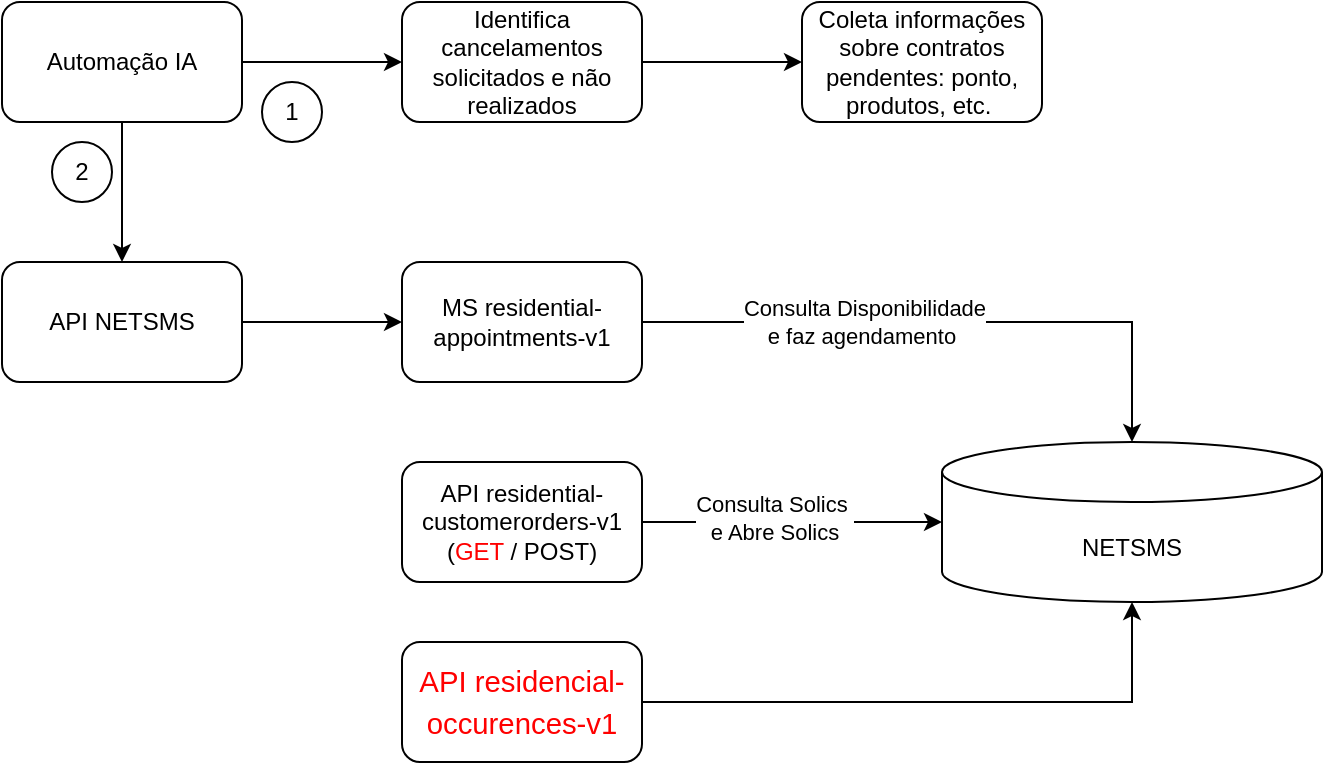 <mxfile version="28.0.7">
  <diagram name="Página-1" id="-WEREGJDPoGElQML3zRY">
    <mxGraphModel dx="1042" dy="527" grid="1" gridSize="10" guides="1" tooltips="1" connect="1" arrows="1" fold="1" page="1" pageScale="1" pageWidth="827" pageHeight="1169" math="0" shadow="0">
      <root>
        <mxCell id="0" />
        <mxCell id="1" parent="0" />
        <mxCell id="MG-Hg0FTZDf2DhjWSsJx-2" value="" style="edgeStyle=orthogonalEdgeStyle;rounded=0;orthogonalLoop=1;jettySize=auto;html=1;" edge="1" parent="1" source="z7zfRWcS-0DXAbNaJO-h-1" target="MG-Hg0FTZDf2DhjWSsJx-1">
          <mxGeometry relative="1" as="geometry" />
        </mxCell>
        <mxCell id="MG-Hg0FTZDf2DhjWSsJx-6" style="edgeStyle=orthogonalEdgeStyle;rounded=0;orthogonalLoop=1;jettySize=auto;html=1;" edge="1" parent="1" source="z7zfRWcS-0DXAbNaJO-h-1" target="z7zfRWcS-0DXAbNaJO-h-15">
          <mxGeometry relative="1" as="geometry" />
        </mxCell>
        <mxCell id="z7zfRWcS-0DXAbNaJO-h-1" value="Automação IA" style="rounded=1;whiteSpace=wrap;html=1;" parent="1" vertex="1">
          <mxGeometry x="40" y="20" width="120" height="60" as="geometry" />
        </mxCell>
        <mxCell id="z7zfRWcS-0DXAbNaJO-h-3" value="API&amp;nbsp;&lt;span style=&quot;background-color: transparent; color: light-dark(rgb(0, 0, 0), rgb(255, 255, 255));&quot; data-olk-copy-source=&quot;MessageBody&quot;&gt;residential-customerorders-v1 (&lt;font style=&quot;color: rgb(255, 0, 0);&quot;&gt;GET&lt;/font&gt; / POST)&lt;/span&gt;" style="rounded=1;whiteSpace=wrap;html=1;" parent="1" vertex="1">
          <mxGeometry x="240" y="250" width="120" height="60" as="geometry" />
        </mxCell>
        <mxCell id="z7zfRWcS-0DXAbNaJO-h-4" value="NETSMS" style="shape=cylinder3;whiteSpace=wrap;html=1;boundedLbl=1;backgroundOutline=1;size=15;" parent="1" vertex="1">
          <mxGeometry x="510" y="240" width="190" height="80" as="geometry" />
        </mxCell>
        <mxCell id="z7zfRWcS-0DXAbNaJO-h-9" value="MS&amp;nbsp;&lt;span data-olk-copy-source=&quot;MessageBody&quot;&gt;residential-appointments-v1&lt;/span&gt;" style="rounded=1;whiteSpace=wrap;html=1;" parent="1" vertex="1">
          <mxGeometry x="240" y="150" width="120" height="60" as="geometry" />
        </mxCell>
        <mxCell id="MG-Hg0FTZDf2DhjWSsJx-8" style="edgeStyle=orthogonalEdgeStyle;rounded=0;orthogonalLoop=1;jettySize=auto;html=1;entryX=0;entryY=0.5;entryDx=0;entryDy=0;" edge="1" parent="1" source="z7zfRWcS-0DXAbNaJO-h-15" target="z7zfRWcS-0DXAbNaJO-h-9">
          <mxGeometry relative="1" as="geometry" />
        </mxCell>
        <mxCell id="z7zfRWcS-0DXAbNaJO-h-15" value="API NETSMS" style="rounded=1;whiteSpace=wrap;html=1;" parent="1" vertex="1">
          <mxGeometry x="40" y="150" width="120" height="60" as="geometry" />
        </mxCell>
        <mxCell id="z7zfRWcS-0DXAbNaJO-h-19" value="&lt;span style=&quot;accent-color: auto; place-content: normal; place-items: normal; place-self: auto; alignment-baseline: auto; anchor-name: none; anchor-scope: none; animation: 0s ease 0s 1 normal none running none; animation-composition: replace; app-region: none; appearance: none; aspect-ratio: auto; backdrop-filter: none; backface-visibility: visible; background: none 0% 0% / auto repeat scroll padding-box border-box rgba(0, 0, 0, 0); background-blend-mode: normal; baseline-shift: 0px; baseline-source: auto; border-image: none 100% / 1 / 0 stretch; border-color: rgb(255, 0, 0); border-collapse: separate; border-end-end-radius: 0px; border-end-start-radius: 0px; border-width: 0px; border-style: none; border-spacing: 0px; border-start-end-radius: 0px; border-start-start-radius: 0px; border-radius: 0px; inset: auto; box-decoration-break: slice; box-shadow: none; box-sizing: content-box; break-after: auto; break-before: auto; break-inside: auto; buffered-rendering: auto; caption-side: top; caret-color: rgb(255, 0, 0); clear: none; clip: auto; clip-path: none; clip-rule: nonzero; color-interpolation: srgb; color-interpolation-filters: linearrgb; color-rendering: auto; color-scheme: normal; columns: auto; column-fill: balance; gap: normal; column-rule: 0px rgb(255, 0, 0); column-span: none; contain: none; contain-intrinsic-block-size: none; contain-intrinsic-size: none; contain-intrinsic-inline-size: none; container: none; content: normal; content-visibility: visible; counter-increment: none; counter-reset: none; counter-set: none; cursor: text; cx: 0px; cy: 0px; d: none; direction: ltr; display: inline; dominant-baseline: auto; dynamic-range-limit: no-limit; empty-cells: show; field-sizing: fixed; fill: rgb(0, 0, 0); fill-opacity: 1; fill-rule: nonzero; filter: none; flex: 0 1 auto; flex-flow: row; float: none; flood-color: rgb(0, 0, 0); flood-opacity: 1; font-family: WordVisi_MSFontService, Calibri, sans-serif; font-feature-settings: normal; font-kerning: none; font-optical-sizing: auto; font-palette: normal; font-size: 14.667px; font-size-adjust: none; font-stretch: 100%; font-synthesis: weight style small-caps; font-variant-ligatures: none; font-variant-numeric: normal; font-variant-east-asian: normal; font-variant-alternates: normal; font-variant-position: normal; font-variant-emoji: normal; font-variation-settings: normal; forced-color-adjust: auto; grid-area: auto; grid: none; height: auto; hyphenate-character: auto; hyphenate-limit-chars: auto; hyphens: manual; image-orientation: from-image; image-rendering: auto; initial-letter: normal; inline-size: auto; inset-block: auto; inset-inline: auto; interactivity: auto; interpolate-size: numeric-only; isolation: auto; lighting-color: rgb(255, 255, 255); line-height: 20.7px; list-style: outside none disc; margin: 0px; marker: none; mask: none; mask-type: luminance; math-depth: 0; math-shift: normal; math-style: normal; max-height: none; max-width: none; min-height: 0px; min-width: 0px; mix-blend-mode: normal; object-fit: fill; object-position: 50% 50%; object-view-box: none; offset: normal; opacity: 1; order: 0; outline: rgb(255, 0, 0) none 0px; outline-offset: 0px; overflow-anchor: auto; overflow-block: visible; overflow-clip-margin: 0px; overflow-inline: visible; overflow-wrap: break-word; overflow: visible; overlay: none; overscroll-behavior-block: auto; overscroll-behavior-inline: auto; overscroll-behavior: auto; padding: 0px; page: auto; paint-order: normal; perspective: none; perspective-origin: 0px 0px; pointer-events: none; position: static; position-anchor: auto; position-area: none; position-try: none; position-visibility: always; print-color-adjust: economy; quotes: auto; r: 0px; reading-flow: normal; reading-order: 0; resize: none; rotate: none; ruby-align: space-around; ruby-position: over; rx: auto; ry: auto; scale: none; scroll-behavior: auto; scroll-initial-target: none; scroll-margin-block: 0px; scroll-margin: 0px; scroll-margin-inline: 0px; scroll-marker-group: none; scroll-padding-block: auto; scroll-padding: auto; scroll-padding-inline: auto; scroll-snap-align: none; scroll-snap-stop: normal; scroll-snap-type: none; scroll-timeline: none; scrollbar-color: auto; scrollbar-gutter: auto; scrollbar-width: auto; shape-image-threshold: 0; shape-margin: 0px; shape-outside: none; shape-rendering: auto; speak: normal; stop-color: rgb(0, 0, 0); stop-opacity: 1; stroke: none; stroke-dasharray: none; stroke-dashoffset: 0px; stroke-linecap: butt; stroke-linejoin: miter; stroke-miterlimit: 4; stroke-opacity: 1; stroke-width: 1px; tab-size: 8; table-layout: auto; text-align: left; text-align-last: auto; text-anchor: start; text-box: normal; text-combine-upright: none; text-decoration-style: solid; text-decoration-color: rgb(255, 0, 0); text-decoration-skip-ink: auto; text-emphasis: none rgb(255, 0, 0); text-emphasis-position: over; text-orientation: mixed; text-overflow: clip; text-rendering: auto; text-shadow: none; text-size-adjust: auto; text-spacing-trim: normal; text-underline-offset: auto; text-underline-position: auto; text-wrap-style: initial; timeline-scope: none; touch-action: auto; transform: none; transform-box: view-box; transform-origin: 0px 0px; transform-style: flat; transition: all; translate: none; unicode-bidi: normal; user-select: text; vector-effect: none; vertical-align: baseline; view-timeline: none; view-transition-class: none; view-transition-name: none; visibility: visible; border-block-end: 0px none rgb(255, 0, 0); border-block-start: 0px none rgb(255, 0, 0); border-inline-end: 0px none rgb(255, 0, 0); -webkit-border-image: none; border-inline-start: 0px none rgb(255, 0, 0); -webkit-box-align: stretch; -webkit-box-decoration-break: slice; -webkit-box-direction: normal; -webkit-box-flex: 0; -webkit-box-ordinal-group: 1; -webkit-box-orient: horizontal; -webkit-box-pack: start; -webkit-font-smoothing: auto; -webkit-line-break: after-white-space; -webkit-line-clamp: none; -webkit-locale: &amp;quot;pt-BR&amp;quot;; block-size: auto; margin-block: 0px; margin-inline: 0px; -webkit-mask-box-image-source: none; -webkit-mask-box-image-slice: 0 fill; -webkit-mask-box-image-width: auto; -webkit-mask-box-image-outset: 0; -webkit-mask-box-image-repeat: stretch; max-block-size: none; max-inline-size: none; min-block-size: 0px; min-inline-size: 0px; padding-block: 0px; padding-inline: 0px; -webkit-rtl-ordering: logical; -webkit-ruby-position: before; -webkit-tap-highlight-color: rgba(0, 0, 0, 0); -webkit-text-combine: none; -webkit-text-fill-color: rgb(255, 0, 0); -webkit-text-orientation: vertical-right; -webkit-text-security: none; -webkit-text-stroke-color: rgb(255, 0, 0); -webkit-user-drag: none; -webkit-user-modify: read-write; -webkit-writing-mode: horizontal-tb; width: auto; will-change: auto; word-break: normal; writing-mode: horizontal-tb; x: 0px; y: 0px; z-index: auto; zoom: 1;&quot; lang=&quot;PT-BR&quot; class=&quot;TextRun  BCX0 SCXO73429835&quot; data-contrast=&quot;none&quot;&gt;&lt;span style=&quot;background-color: inherit;&quot; class=&quot;NormalTextRun  BCX0 SCXO73429835&quot;&gt;&lt;font style=&quot;color: rgb(0, 0, 0);&quot;&gt;API residencial-occurences-v1&lt;/font&gt;&lt;/span&gt;&lt;/span&gt;" style="rounded=1;whiteSpace=wrap;html=1;" parent="1" vertex="1">
          <mxGeometry x="240" y="340" width="120" height="60" as="geometry" />
        </mxCell>
        <mxCell id="MG-Hg0FTZDf2DhjWSsJx-4" value="" style="edgeStyle=orthogonalEdgeStyle;rounded=0;orthogonalLoop=1;jettySize=auto;html=1;" edge="1" parent="1" source="MG-Hg0FTZDf2DhjWSsJx-1" target="MG-Hg0FTZDf2DhjWSsJx-3">
          <mxGeometry relative="1" as="geometry" />
        </mxCell>
        <mxCell id="MG-Hg0FTZDf2DhjWSsJx-1" value="Identifica cancelamentos solicitados e não realizados" style="whiteSpace=wrap;html=1;rounded=1;" vertex="1" parent="1">
          <mxGeometry x="240" y="20" width="120" height="60" as="geometry" />
        </mxCell>
        <mxCell id="MG-Hg0FTZDf2DhjWSsJx-3" value="Coleta informações sobre contratos pendentes: ponto, produtos, etc.&lt;span style=&quot;background-color: transparent; color: light-dark(rgb(0, 0, 0), rgb(255, 255, 255));&quot;&gt;&amp;nbsp;&lt;/span&gt;" style="whiteSpace=wrap;html=1;rounded=1;" vertex="1" parent="1">
          <mxGeometry x="440" y="20" width="120" height="60" as="geometry" />
        </mxCell>
        <mxCell id="MG-Hg0FTZDf2DhjWSsJx-5" value="1" style="ellipse;whiteSpace=wrap;html=1;aspect=fixed;" vertex="1" parent="1">
          <mxGeometry x="170" y="60" width="30" height="30" as="geometry" />
        </mxCell>
        <mxCell id="MG-Hg0FTZDf2DhjWSsJx-7" value="2" style="ellipse;whiteSpace=wrap;html=1;aspect=fixed;" vertex="1" parent="1">
          <mxGeometry x="65" y="90" width="30" height="30" as="geometry" />
        </mxCell>
        <mxCell id="MG-Hg0FTZDf2DhjWSsJx-9" style="edgeStyle=orthogonalEdgeStyle;rounded=0;orthogonalLoop=1;jettySize=auto;html=1;entryX=0.5;entryY=0;entryDx=0;entryDy=0;entryPerimeter=0;" edge="1" parent="1" source="z7zfRWcS-0DXAbNaJO-h-9" target="z7zfRWcS-0DXAbNaJO-h-4">
          <mxGeometry relative="1" as="geometry" />
        </mxCell>
        <mxCell id="MG-Hg0FTZDf2DhjWSsJx-10" value="Consulta Disponibilidade&lt;div&gt;e faz agendamento&amp;nbsp;&lt;/div&gt;" style="edgeLabel;html=1;align=center;verticalAlign=middle;resizable=0;points=[];" vertex="1" connectable="0" parent="MG-Hg0FTZDf2DhjWSsJx-9">
          <mxGeometry x="-0.447" y="-1" relative="1" as="geometry">
            <mxPoint x="26" y="-1" as="offset" />
          </mxGeometry>
        </mxCell>
        <mxCell id="MG-Hg0FTZDf2DhjWSsJx-11" style="edgeStyle=orthogonalEdgeStyle;rounded=0;orthogonalLoop=1;jettySize=auto;html=1;entryX=0;entryY=0.5;entryDx=0;entryDy=0;entryPerimeter=0;" edge="1" parent="1" source="z7zfRWcS-0DXAbNaJO-h-3" target="z7zfRWcS-0DXAbNaJO-h-4">
          <mxGeometry relative="1" as="geometry" />
        </mxCell>
        <mxCell id="MG-Hg0FTZDf2DhjWSsJx-12" value="Consulta Solics&amp;nbsp;&lt;div&gt;e Abre Solics&lt;/div&gt;" style="edgeLabel;html=1;align=center;verticalAlign=middle;resizable=0;points=[];" vertex="1" connectable="0" parent="MG-Hg0FTZDf2DhjWSsJx-11">
          <mxGeometry x="-0.128" y="2" relative="1" as="geometry">
            <mxPoint as="offset" />
          </mxGeometry>
        </mxCell>
        <mxCell id="MG-Hg0FTZDf2DhjWSsJx-13" style="edgeStyle=orthogonalEdgeStyle;rounded=0;orthogonalLoop=1;jettySize=auto;html=1;entryX=0.5;entryY=1;entryDx=0;entryDy=0;entryPerimeter=0;" edge="1" parent="1" source="z7zfRWcS-0DXAbNaJO-h-19" target="z7zfRWcS-0DXAbNaJO-h-4">
          <mxGeometry relative="1" as="geometry" />
        </mxCell>
      </root>
    </mxGraphModel>
  </diagram>
</mxfile>
